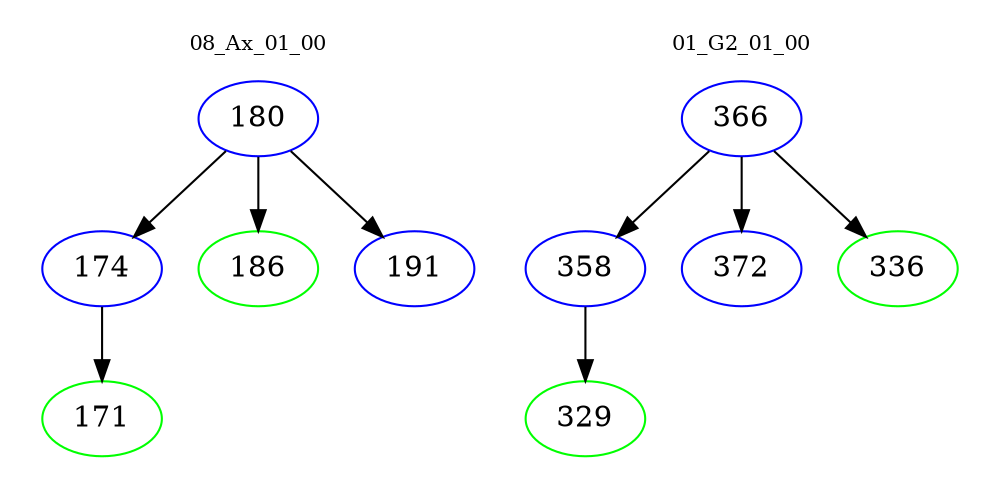 digraph{
subgraph cluster_0 {
color = white
label = "08_Ax_01_00";
fontsize=10;
T0_180 [label="180", color="blue"]
T0_180 -> T0_174 [color="black"]
T0_174 [label="174", color="blue"]
T0_174 -> T0_171 [color="black"]
T0_171 [label="171", color="green"]
T0_180 -> T0_186 [color="black"]
T0_186 [label="186", color="green"]
T0_180 -> T0_191 [color="black"]
T0_191 [label="191", color="blue"]
}
subgraph cluster_1 {
color = white
label = "01_G2_01_00";
fontsize=10;
T1_366 [label="366", color="blue"]
T1_366 -> T1_358 [color="black"]
T1_358 [label="358", color="blue"]
T1_358 -> T1_329 [color="black"]
T1_329 [label="329", color="green"]
T1_366 -> T1_372 [color="black"]
T1_372 [label="372", color="blue"]
T1_366 -> T1_336 [color="black"]
T1_336 [label="336", color="green"]
}
}
